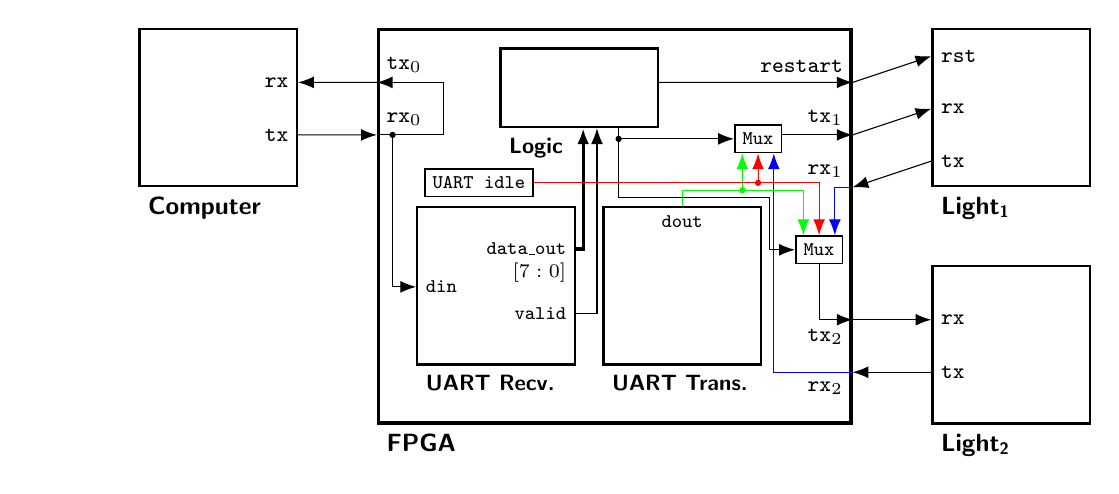 \usetikzlibrary{arrows.meta}
\usetikzlibrary{calc,intersections,through,backgrounds}
\begin{tikzpicture}
% 	\tikzset{
% 	  every node/.style={scale=1.1}
% 	}	
\tikzset{comp/.style={
		rectangle, draw=black, thick
	}}	
	\tikzset{component/.style={
		comp, minimum width=6cm, minimum height=5cm, very thick
	}}
	\tikzset{component_small/.style={
		comp, minimum width=2cm, minimum height=2cm, thick
	}}
	\tikzset{component_tiny/.style={
		comp, inner sep=0.1cm, semithick
	}}
	\tikzset{caption/.style={
		below right
	}}
	\tikzset{conn/.style={
		-{Latex[length=2mm]}
	}}
	
	% FPGA
	\node (FPGA) [component] at (0,0) {}
		% Caption
		node [caption] at (FPGA.south west) { \small{\textsf{\textbf{FPGA}}} }
		
		% In/-outputs links
		coordinate [yshift=3cm+0.4pt+0.666cm, label={ above right : \footnotesize{$\texttt{rx}_0$} }] (FPGA_rx0) at (FPGA.south west) % unten
		coordinate [yshift=3cm+0.4pt+1.333cm, label={ above right : \footnotesize{$\texttt{tx}_0$} }] (FPGA_tx0) at (FPGA.south west) % oben

		% In/outputs  rechts oben
		coordinate [yshift=3cm+0.4pt,                    label={ above left : \footnotesize{$\texttt{rx}_1$} }]      (FPGA_rx1)       at (FPGA.south east)  % unten
		coordinate [yshift=3cm+0.4pt+0.666cm, label={ above left : \footnotesize{$\texttt{tx}_1$} }]      (FPGA_tx1)       at (FPGA.south east) % mitte
		coordinate [yshift=3cm+0.4pt+1.333cm, label={ above left : \footnotesize{$\texttt{restart}$} }] (FPGA_restart) at (FPGA.south east) % oben
		
		% In/outputs  rechts unten
		coordinate [yshift=0.666cm,           label={ below left : \footnotesize{$\texttt{rx}_2$} }]      (FPGA_rx2)        at (FPGA.south east)  % unten
		coordinate [yshift=1.333cm,           label={ below left : \footnotesize{$\texttt{tx}_2$} }]      (FPGA_tx2)        at (FPGA.south east) % oben

		% Interna
		node (UART_idle) [component_tiny, shift={(-1.725cm, 0.55cm)}] at (FPGA)           { \scriptsize{\textsf{\texttt{UART idle}}} }
	 	node (Mux1)          [component_tiny, shift={(-1.2cm, -0.05cm)}]  at (FPGA_tx1)   { \scriptsize{\textsf{\texttt{Mux}}} }
	 	node (Mux2)          [component_tiny, shift={(-0.425cm, -0.3cm)}]    at (FPGA.east) { \scriptsize{\textsf{\texttt{Mux}}} }
	;

	% Logic
	\node (Logic) at (FPGA.north) [comp, minimum height=1cm, minimum width=2cm, below, shift={(-0.45cm, -0.25cm)}] {}
		node [caption] at (Logic.south west) { \textsf{\footnotesize{\textbf{Logic}}} }
	;

	% Receiver
	\node (Receiver) at (FPGA.south west) [component_small, above right, shift={(0.5, 0.75)}] {}
		% Caption
		node [caption] at (Receiver.south west) { \textsf{\footnotesize{\textbf{UART Recv.}}} }

		% Input links
		coordinate [yshift=1cm, label={ right : \scriptsize{\texttt{din}} }] (Receiver_din) at (Receiver.south west)

		% Outpus links
		coordinate [yshift=0.666cm,                 label={ left : \scriptsize{\texttt{valid}} }]           (Receiver_valid)           at (Receiver.south east) % unten
		coordinate [yshift=1.333cm+0.15cm, label={ left : \scriptsize{\texttt{data\_out}} }] (Receiver_data_out)    at (Receiver.south east) % oben
		coordinate [yshift=1.333cm-0.15cm,  label={ left : \scriptsize{$[7:0]$} }]                     (Receiver_data_out2) at (Receiver.south east) % mitte
	;

	% Transmitter
	\node (Transmitter) at (FPGA.south east) [component_small, above left, shift={(-1.15, 0.75)}] {}
		node [caption] at (Transmitter.south west) { \textsf{\footnotesize{\textbf{UART Trans.}}} }

		% Output oben
		coordinate [label={ below : \scriptsize{\textsf{\texttt{dout}}} }] (Transmitter_dout) at (Transmitter.north) % unten
	;

	% Computer
	\node (Computer) [component_small, below left, xshift=-1cm] at (FPGA.north west) {}
		% Caption
		node [caption] at (Computer.south west) { \small{\textsf{\textbf{Computer}}} }

		% In/outputs rechts
		coordinate [yshift=0.666cm, label={ left:\footnotesize{\texttt{tx}} }] (Computer_tx) at (Computer.south east) % unten
		coordinate [yshift=1.333cm, label={ left:\footnotesize{\texttt{rx}} }] (Computer_rx) at (Computer.south east) % oben
	;

	% Light 1
	\node (Light_1) [component_small, below right, xshift=1cm] at (FPGA.north east) {}
		% Caption
		node [caption] at (Light_1.south west) { \small{\textsf{\textbf{Light\textsubscript{1}}}} }

		% In/outputs links
		coordinate [yshift=0.333cm, label={ right:\footnotesize{\texttt{tx}} }]   (Light_1_tx)   at (Light_1.south west) % unten
		coordinate [yshift=0.999cm, label={ right:\footnotesize{\texttt{rx}} }]   (Light_1_rx)   at (Light_1.south west) % mitte
		coordinate [yshift=1.666cm, label={ right:\footnotesize{\texttt{rst}} }] (Light_1_rst) at (Light_1.south west) % oben
	;

	% Light_2
	\node (Light_2) [component_small, above right, xshift=1cm] at (FPGA.south east) {}
		% Caption
		node [caption] at (Light_2.south west) { \small{\textsf{\textbf{Light\textsubscript{2}}}} }

		% In/outputs links
		coordinate [yshift=0.666cm, label={ right:\footnotesize{\texttt{tx}} }]   (Light_2_tx)   at (Light_2.south west) % unten
		coordinate [yshift=1.333cm, label={ right:\footnotesize{\texttt{rx}} }]   (Light_2_rx)   at (Light_2.south west) % oben
	;

	% Computer <-> FPGA
	\draw[conn]  (FPGA_tx0) -- (Computer_rx);
	\draw[conn] (Computer_tx) -- (FPGA_rx0);
	
	% FPGA <-> Lights
	\draw[conn] (FPGA_restart) -- (Light_1_rst);
	\draw[conn] (FPGA_tx1) -- (Light_1_rx);
	\draw[conn] (Light_1_tx) -- (FPGA_rx1) ;
	\draw[conn] (FPGA_tx2) -- (Light_2_rx);
	\draw[conn] (Light_2_tx) -- (FPGA_rx2);
	
	% FPGA internal
		\draw[conn] ([yshift=0.583cm] Logic.south east) -- (FPGA_restart); % logic -> restart
		\draw[conn, name path=FPGA_rx0--FPGA_tx0] (FPGA_rx0) -- ([xshift=0.85cm] FPGA_rx0) |- (FPGA_tx0); % Computer input feedback loop

		% Connections to/from Receiver
	 	\draw[conn, name path=FPGA_rx0--Receiver_din] (FPGA_rx0) -- ([xshift=0.2cm] FPGA_rx0)  |- (Receiver_din); % tx0 -> receiver
		\draw[conn, very thick] (Receiver_data_out) -| ([xshift=0.05cm] Logic.south);  % receiver -> logic
		\draw[conn] (Receiver_valid) -|  ([xshift=0.225cm] Logic.south); % receiver -> logic

		% Connections to/from Mux1
		\draw[conn, name path=Logic--Mux1] ([xshift=0.5cm] Logic.south) |- (Mux1.west);
		\draw[conn, draw=red, name path=UART_idle--Mux1] (UART_idle) -| (Mux1); % UART_idle -> Mux1	
		\draw[conn, color=green, name path=Transmitter_dout--Mux1] (Transmitter_dout) -- ([yshift=0.2cm] Transmitter_dout) -| ([xshift=-0.2cm] Mux1.south); % dout -> Mux1
		\draw[conn, color=blue] (FPGA_rx2) -| ([xshift=0.2cm] Mux1.south); % rx2 -> Mux1
		\draw[conn, yshift=0.5cm] ([yshift=0.05cm] Mux1.east) -- (FPGA_tx1); % Mux1 -> tx1

		% Connections to/from Mux2
		\draw[conn, name path=Logic--Mux2] ([xshift=0.5cm] Logic.south) -- ([shift={(0.5cm, -0.875cm)}] Logic.south) -| ([xshift=-0.325cm] Mux2.west) -- (Mux2.west);
		\draw[conn, draw=red, name path=UART_idle--Mux2] (UART_idle) -| (Mux2); % UART_idle -> Mux2
		\draw[conn, draw=green, name path=Transmitter_dout--Mux2] ([yshift=0.2cm] Transmitter_dout) -| ([xshift=-0.2cm] Mux2.north); % dout -> Mux2
		\draw[conn, draw=blue] (FPGA_rx1) -| ([xshift=0.2cm] Mux2.north);	 % rx1 -> Mux2
		\draw[conn] (Mux2) |- (FPGA_tx2); % Mux2 -> tx2
		
		% Intersections
		\fill[name intersections={of=FPGA_rx0--FPGA_tx0 and FPGA_rx0--Receiver_din, total=\t}] (intersection-\t) circle (0.4mm);
		\fill[name intersections={of=Logic--Mux1 and Logic--Mux2, total=\t}] (intersection-\t) circle (0.4mm);
		\fill[red, name intersections={of=UART_idle--Mux1 and UART_idle--Mux2, total=\t}] (intersection-\t) circle (0.4mm);
		\fill[green, name intersections={of=Transmitter_dout--Mux1 and Transmitter_dout--Mux2, total=\t}] (intersection-\t) circle (0.4mm);
\end{tikzpicture}